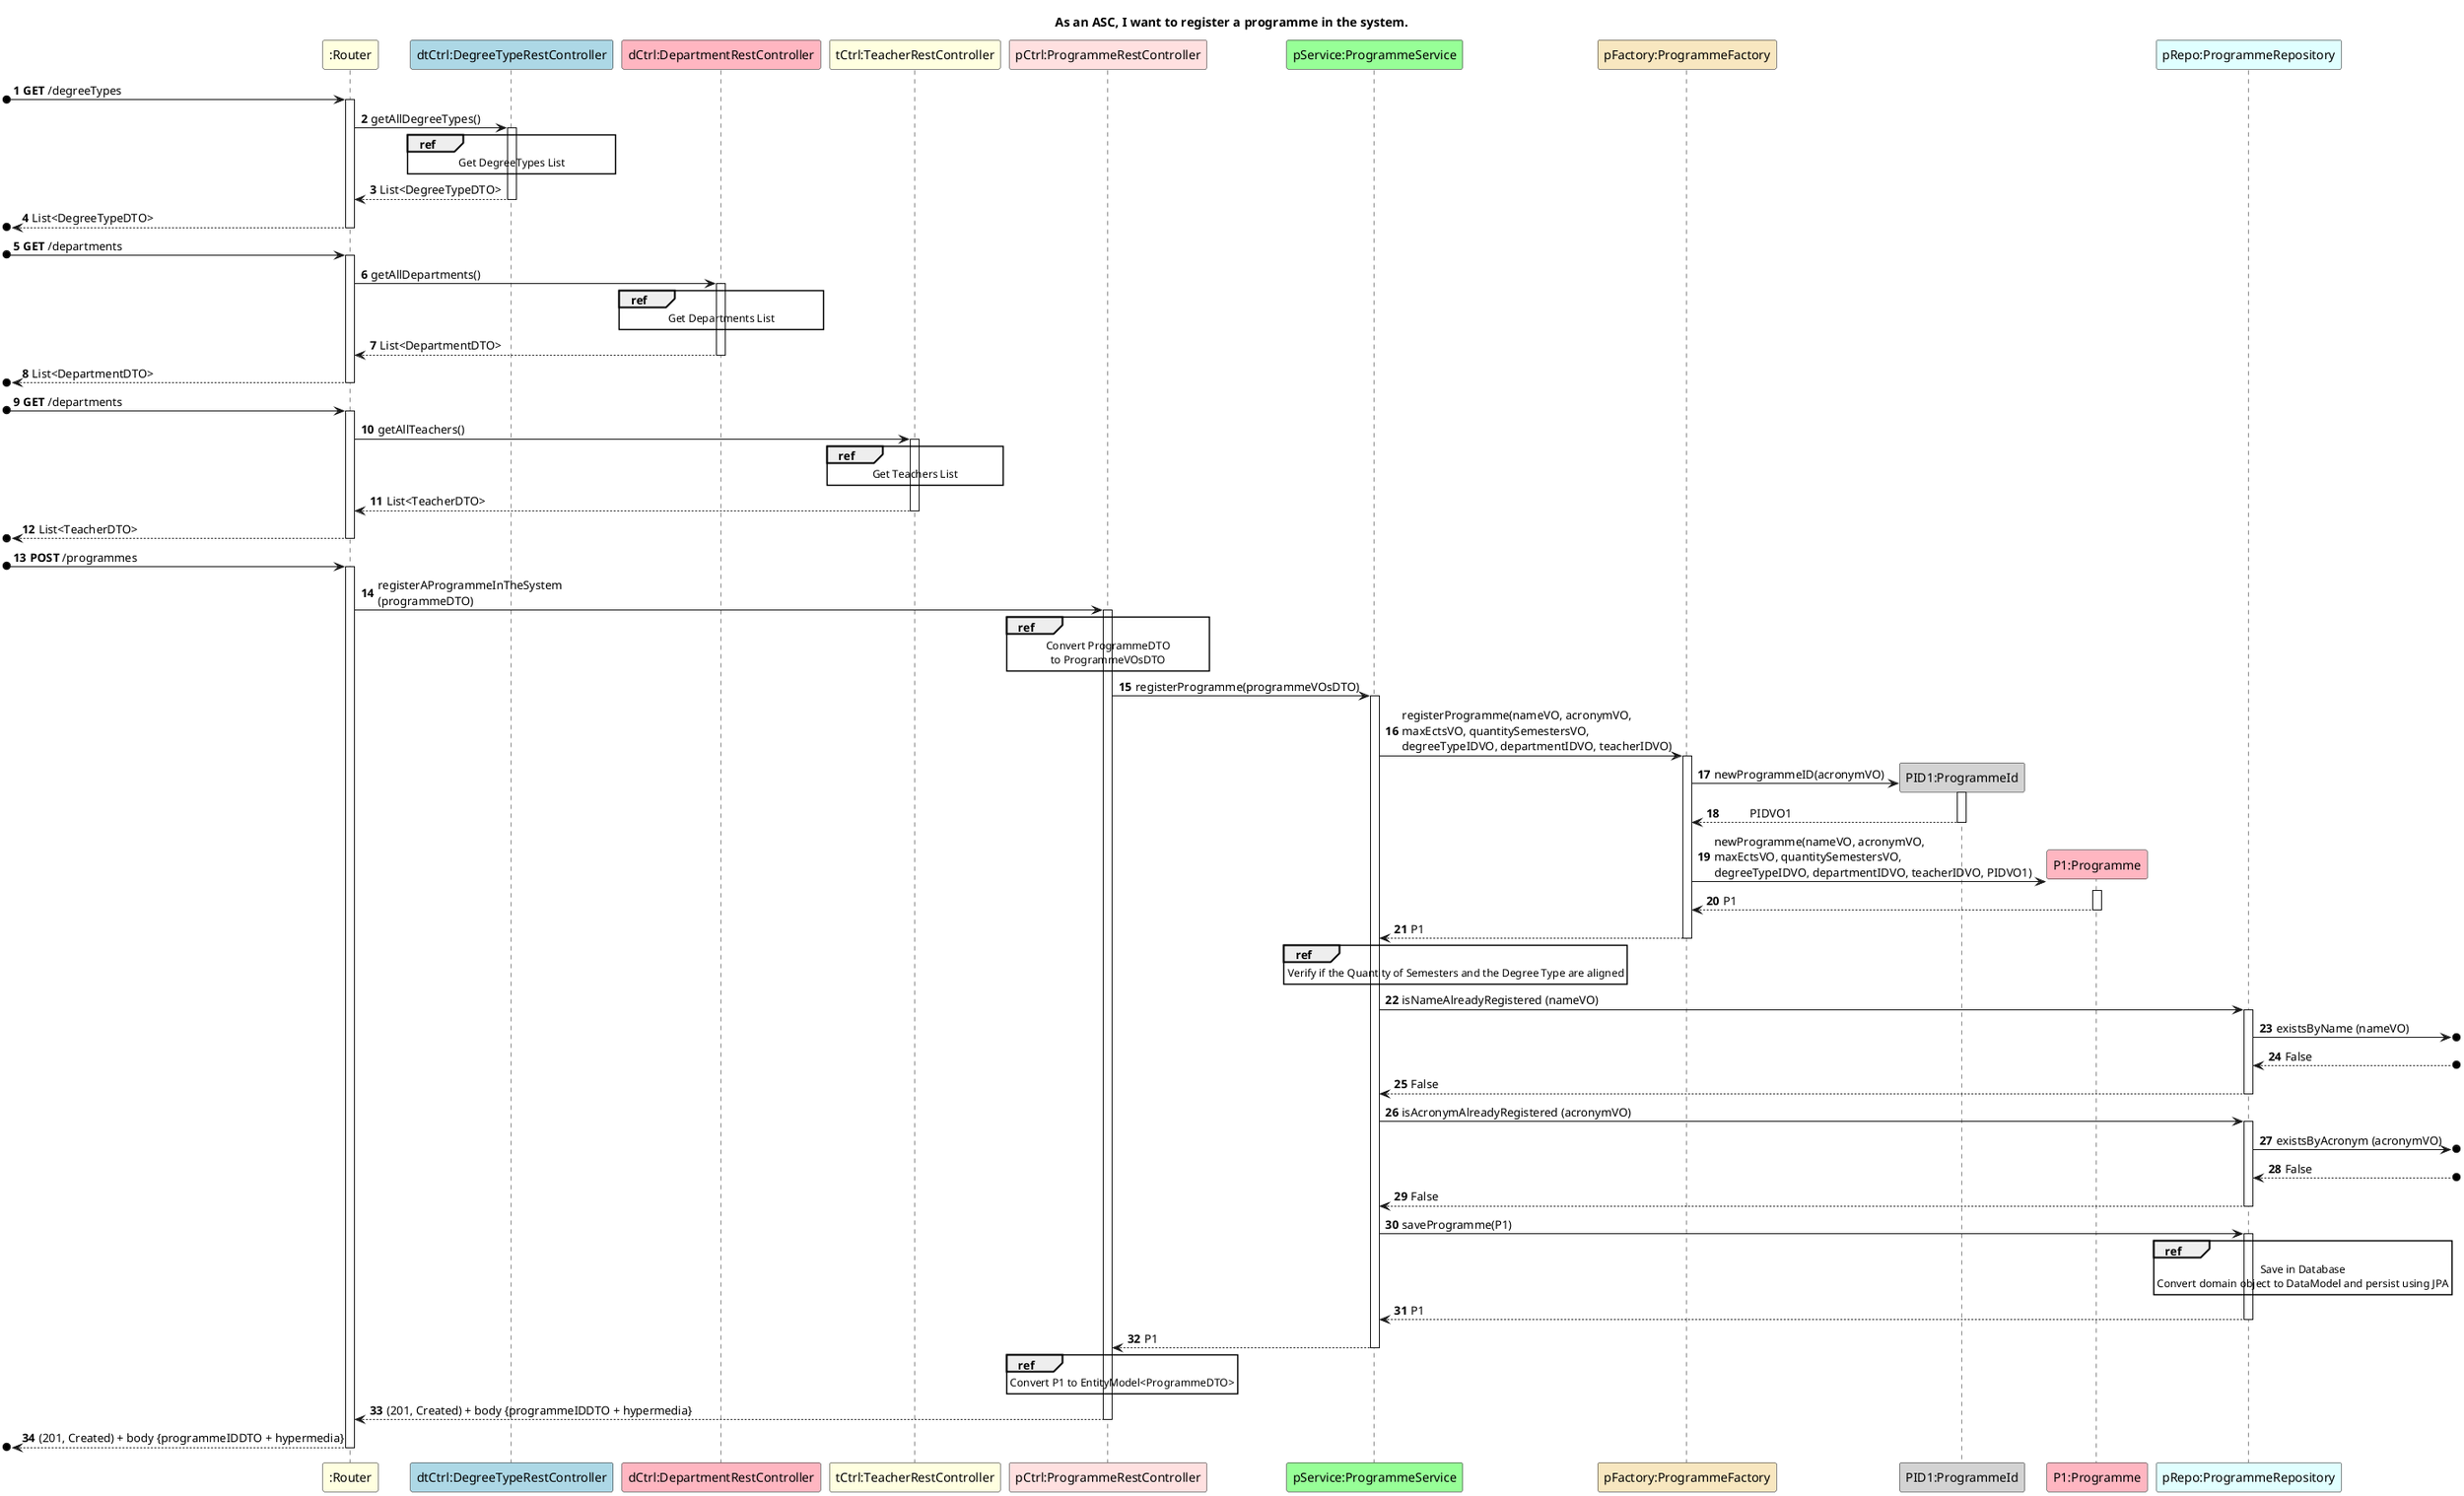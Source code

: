 @startuml
autonumber

title As an ASC, I want to register a programme in the system.


participant ":Router" as R #lightyellow
participant "dtCtrl:DegreeTypeRestController" as dtC #lightblue
participant "dCtrl:DepartmentRestController" as dC #lightpink
participant "tCtrl:TeacherRestController" as tC #lightyellow
participant "pCtrl:ProgrammeRestController" as C #implementation
participant "pService:ProgrammeService" as PS #physical
participant "pFactory:ProgrammeFactory" as PF #strategy
participant "PID1:ProgrammeId" as PID #lightgrey
participant "P1:Programme" as P #lightpink
participant "pRepo:ProgrammeRepository" as PR #lightcyan

[o-> R ++: **GET** /degreeTypes

R -> dtC ++: getAllDegreeTypes()

ref over dtC
          Get DegreeTypes List
end ref

dtC --> R --: List<DegreeTypeDTO>
[o<-- R --: List<DegreeTypeDTO>

[o-> R ++: **GET** /departments
R -> dC ++: getAllDepartments()

ref over dC
          Get Departments List
end ref

dC --> R --: List<DepartmentDTO>
[o<-- R --: List<DepartmentDTO>

[o-> R ++: **GET** /departments
R -> tC ++: getAllTeachers()

ref over tC
          Get Teachers List
end ref

tC --> R --: List<TeacherDTO>
[o<-- R --: List<TeacherDTO>

[o-> R ++: **POST** /programmes

R -> C ++: registerAProgrammeInTheSystem \n(programmeDTO)

ref over C
    Convert ProgrammeDTO
    to ProgrammeVOsDTO
end ref

C -> PS ++: registerProgramme(programmeVOsDTO)

PS -> PF ++: registerProgramme(nameVO, acronymVO, \nmaxEctsVO, quantitySemestersVO, \ndegreeTypeIDVO, departmentIDVO, teacherIDVO)

PF -> PID **: newProgrammeID(acronymVO)
activate PID
PID --> PF --: \t PIDVO1
PF -> P **: newProgramme(nameVO, acronymVO, \nmaxEctsVO, quantitySemestersVO, \ndegreeTypeIDVO, departmentIDVO, teacherIDVO, PIDVO1)
activate P

P --> PF --: P1
PF --> PS --: P1

ref over PS
    Verify if the Quantity of Semesters and the Degree Type are aligned
end ref

PS -> PR++ :isNameAlreadyRegistered (nameVO)
PR ->o] : existsByName (nameVO)
PR <--o] : False
PR --> PS-- : False
PS -> PR++ :isAcronymAlreadyRegistered (acronymVO)
PR ->o] : existsByAcronym (acronymVO)
PR <--o] : False
PR --> PS-- : False
PS -> PR ++: saveProgramme(P1)

ref over PR
    Save in Database
    Convert domain object to DataModel and persist using JPA
end ref

PR --> PS --: P1

PS --> C --: P1

ref over C
    Convert P1 to EntityModel<ProgrammeDTO>
end ref

C --> R --: (201, Created) + body {programmeIDDTO + hypermedia}

[o<-- R--: (201, Created) + body {programmeIDDTO + hypermedia}

@enduml